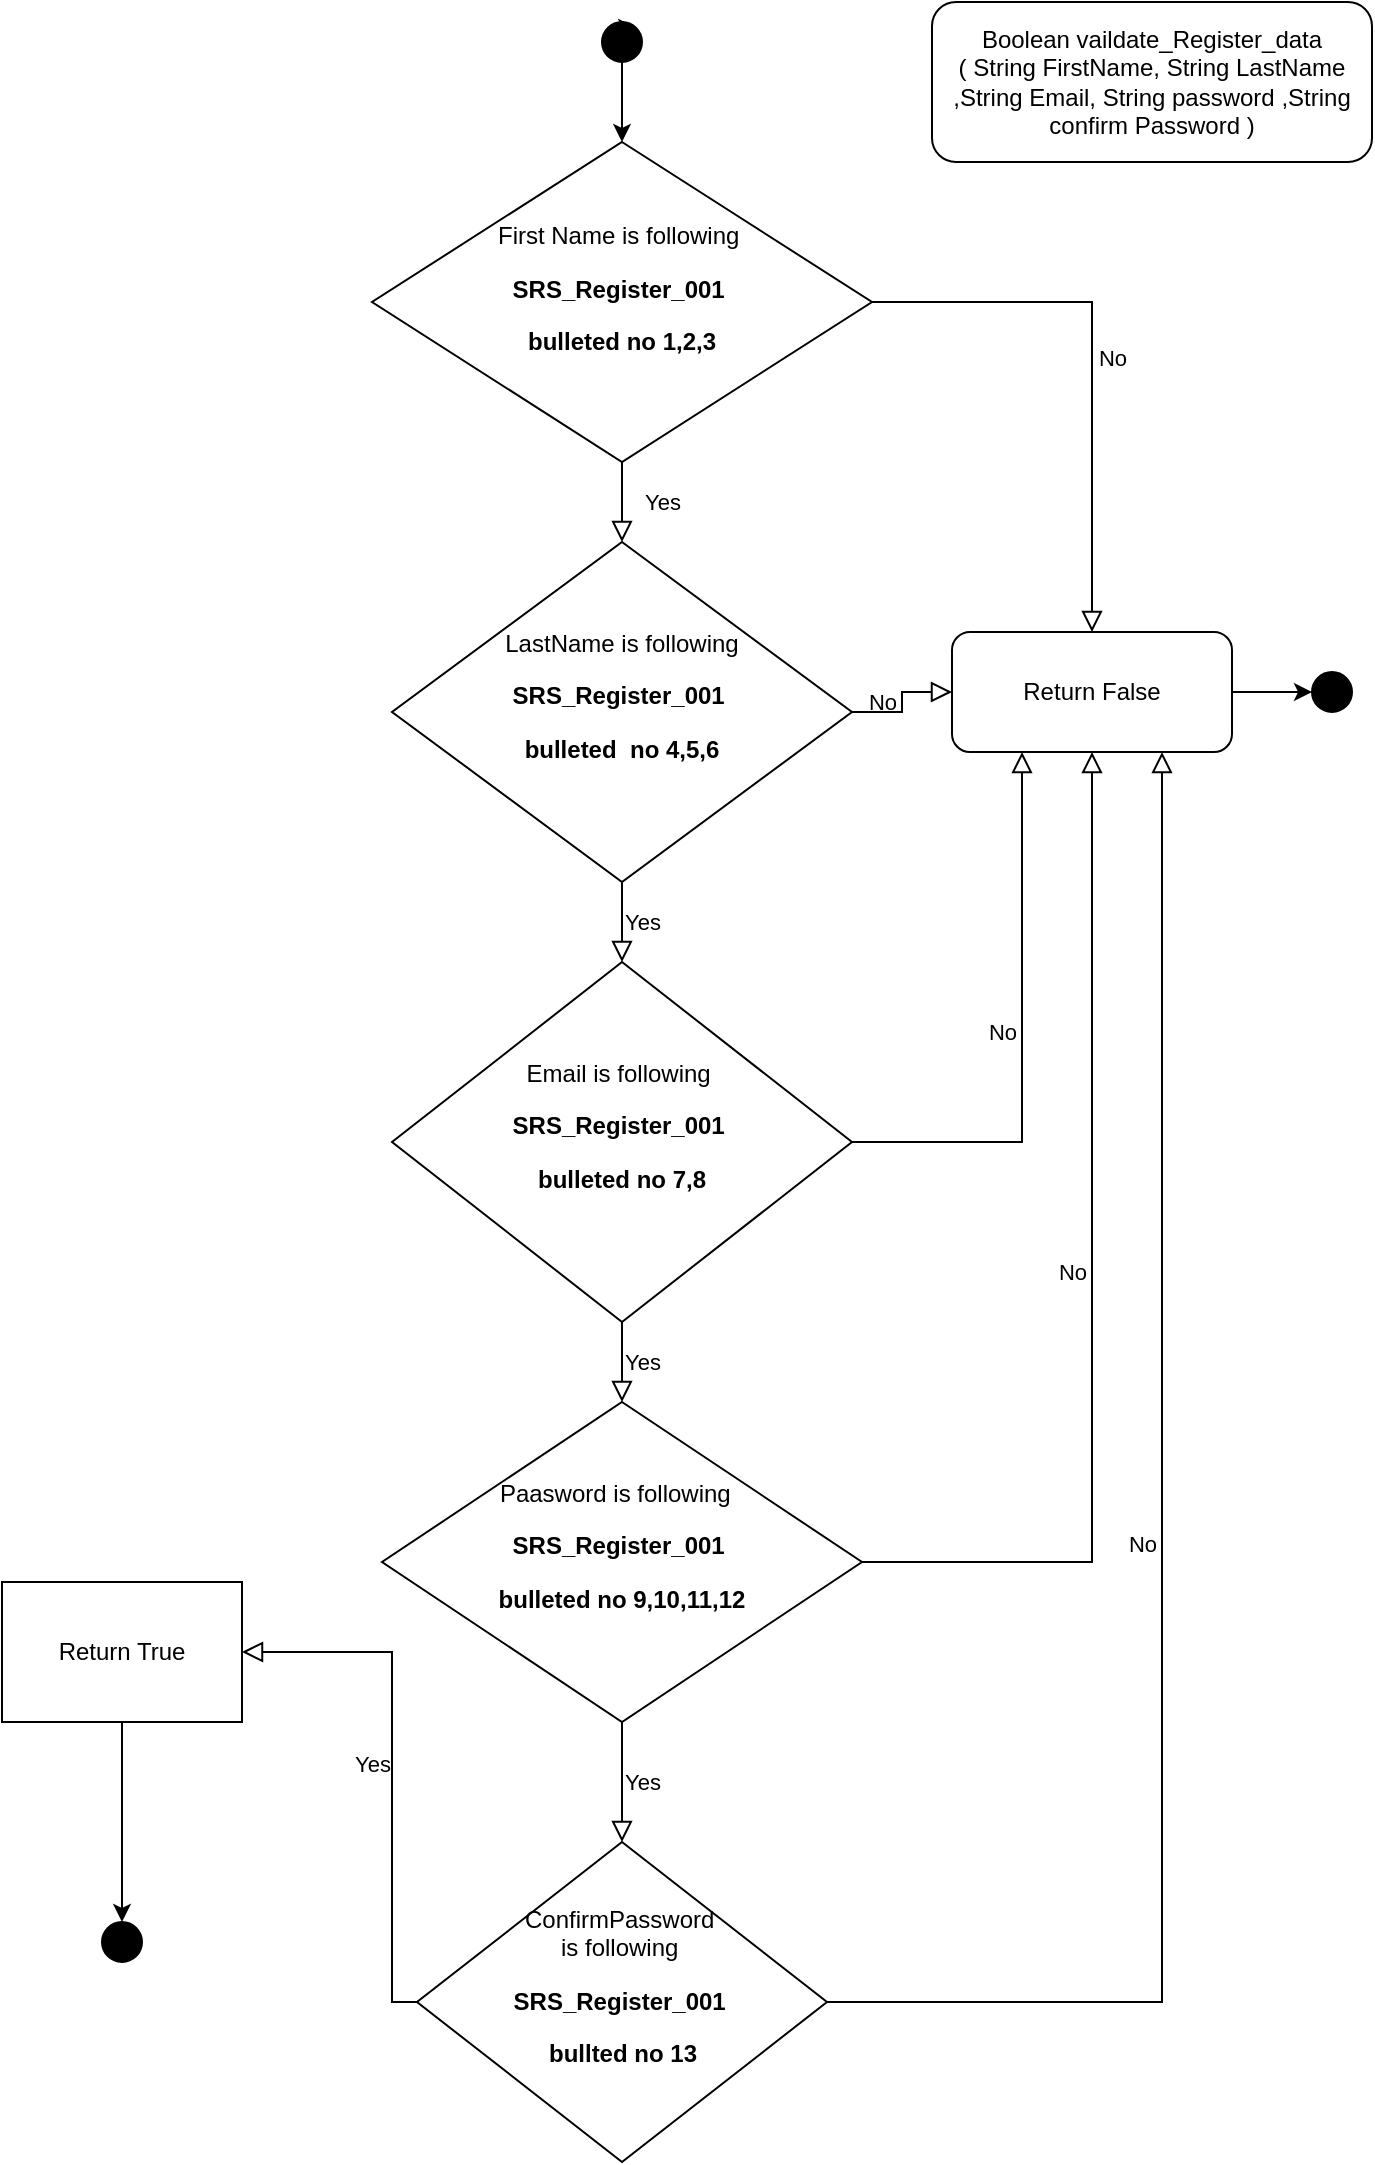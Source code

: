 <mxfile version="21.0.6" type="device"><diagram id="C5RBs43oDa-KdzZeNtuy" name="Page-1"><mxGraphModel dx="880" dy="452" grid="1" gridSize="10" guides="1" tooltips="1" connect="1" arrows="1" fold="1" page="1" pageScale="1" pageWidth="827" pageHeight="1169" math="0" shadow="0"><root><mxCell id="WIyWlLk6GJQsqaUBKTNV-0"/><mxCell id="WIyWlLk6GJQsqaUBKTNV-1" parent="WIyWlLk6GJQsqaUBKTNV-0"/><mxCell id="WIyWlLk6GJQsqaUBKTNV-4" value="Yes" style="rounded=0;html=1;jettySize=auto;orthogonalLoop=1;fontSize=11;endArrow=block;endFill=0;endSize=8;strokeWidth=1;shadow=0;labelBackgroundColor=none;edgeStyle=orthogonalEdgeStyle;" parent="WIyWlLk6GJQsqaUBKTNV-1" source="WIyWlLk6GJQsqaUBKTNV-6" target="WIyWlLk6GJQsqaUBKTNV-10" edge="1"><mxGeometry y="20" relative="1" as="geometry"><mxPoint as="offset"/></mxGeometry></mxCell><mxCell id="WIyWlLk6GJQsqaUBKTNV-5" value="No" style="edgeStyle=orthogonalEdgeStyle;rounded=0;html=1;jettySize=auto;orthogonalLoop=1;fontSize=11;endArrow=block;endFill=0;endSize=8;strokeWidth=1;shadow=0;labelBackgroundColor=none;" parent="WIyWlLk6GJQsqaUBKTNV-1" source="WIyWlLk6GJQsqaUBKTNV-6" target="WIyWlLk6GJQsqaUBKTNV-7" edge="1"><mxGeometry y="10" relative="1" as="geometry"><mxPoint as="offset"/></mxGeometry></mxCell><mxCell id="WIyWlLk6GJQsqaUBKTNV-6" value="&lt;br&gt;&lt;br&gt;First Name is following&amp;nbsp;&lt;br&gt;&lt;p class=&quot;MsoNormal&quot;&gt;&lt;b&gt;SRS_Register_001&amp;nbsp;&lt;/b&gt;&lt;/p&gt;&lt;p class=&quot;MsoNormal&quot;&gt;&lt;b&gt;bulleted no 1,2,3&lt;/b&gt;&lt;/p&gt;&lt;p class=&quot;MsoNormal&quot;&gt;&lt;b&gt;&lt;br&gt;&lt;/b&gt;&lt;/p&gt;" style="rhombus;whiteSpace=wrap;html=1;shadow=0;fontFamily=Helvetica;fontSize=12;align=center;strokeWidth=1;spacing=6;spacingTop=-4;" parent="WIyWlLk6GJQsqaUBKTNV-1" vertex="1"><mxGeometry x="260" y="110" width="250" height="160" as="geometry"/></mxCell><mxCell id="nmcJUiQuYYpAIFXJ-p_z-45" style="edgeStyle=orthogonalEdgeStyle;rounded=0;orthogonalLoop=1;jettySize=auto;html=1;entryX=0;entryY=0.5;entryDx=0;entryDy=0;entryPerimeter=0;" parent="WIyWlLk6GJQsqaUBKTNV-1" source="WIyWlLk6GJQsqaUBKTNV-7" target="nmcJUiQuYYpAIFXJ-p_z-43" edge="1"><mxGeometry relative="1" as="geometry"/></mxCell><mxCell id="WIyWlLk6GJQsqaUBKTNV-7" value="Return False" style="rounded=1;whiteSpace=wrap;html=1;fontSize=12;glass=0;strokeWidth=1;shadow=0;" parent="WIyWlLk6GJQsqaUBKTNV-1" vertex="1"><mxGeometry x="550" y="355" width="140" height="60" as="geometry"/></mxCell><mxCell id="WIyWlLk6GJQsqaUBKTNV-9" value="No" style="edgeStyle=orthogonalEdgeStyle;rounded=0;html=1;jettySize=auto;orthogonalLoop=1;fontSize=11;endArrow=block;endFill=0;endSize=8;strokeWidth=1;shadow=0;labelBackgroundColor=none;entryX=0;entryY=0.5;entryDx=0;entryDy=0;" parent="WIyWlLk6GJQsqaUBKTNV-1" source="WIyWlLk6GJQsqaUBKTNV-10" target="WIyWlLk6GJQsqaUBKTNV-7" edge="1"><mxGeometry y="10" relative="1" as="geometry"><mxPoint as="offset"/><mxPoint x="460" y="375" as="targetPoint"/></mxGeometry></mxCell><mxCell id="WIyWlLk6GJQsqaUBKTNV-10" value="&amp;nbsp;LastName is following&amp;nbsp;&lt;br style=&quot;border-color: var(--border-color);&quot;&gt;&lt;p style=&quot;border-color: var(--border-color);&quot; class=&quot;MsoNormal&quot;&gt;&lt;b style=&quot;border-color: var(--border-color);&quot;&gt;SRS_Register_001&amp;nbsp;&lt;/b&gt;&lt;/p&gt;&lt;p style=&quot;border-color: var(--border-color);&quot; class=&quot;MsoNormal&quot;&gt;&lt;b style=&quot;border-color: var(--border-color);&quot;&gt;bulleted&amp;nbsp; no 4,5,6&lt;/b&gt;&lt;/p&gt;" style="rhombus;whiteSpace=wrap;html=1;shadow=0;fontFamily=Helvetica;fontSize=12;align=center;strokeWidth=1;spacing=6;spacingTop=-4;" parent="WIyWlLk6GJQsqaUBKTNV-1" vertex="1"><mxGeometry x="270" y="310" width="230" height="170" as="geometry"/></mxCell><mxCell id="nmcJUiQuYYpAIFXJ-p_z-10" style="edgeStyle=orthogonalEdgeStyle;rounded=0;orthogonalLoop=1;jettySize=auto;html=1;exitX=0.5;exitY=1;exitDx=0;exitDy=0;exitPerimeter=0;entryX=0.5;entryY=0;entryDx=0;entryDy=0;" parent="WIyWlLk6GJQsqaUBKTNV-1" source="nmcJUiQuYYpAIFXJ-p_z-0" target="WIyWlLk6GJQsqaUBKTNV-6" edge="1"><mxGeometry relative="1" as="geometry"/></mxCell><mxCell id="nmcJUiQuYYpAIFXJ-p_z-0" value="" style="verticalLabelPosition=bottom;verticalAlign=top;html=1;shape=mxgraph.flowchart.on-page_reference;fillColor=#000000;" parent="WIyWlLk6GJQsqaUBKTNV-1" vertex="1"><mxGeometry x="375" y="50" width="20" height="20" as="geometry"/></mxCell><mxCell id="nmcJUiQuYYpAIFXJ-p_z-3" value="" style="verticalLabelPosition=bottom;verticalAlign=top;html=1;shape=mxgraph.flowchart.on-page_reference;fillColor=#000000;" parent="WIyWlLk6GJQsqaUBKTNV-1" vertex="1"><mxGeometry x="125" y="1000" width="20" height="20" as="geometry"/></mxCell><mxCell id="nmcJUiQuYYpAIFXJ-p_z-5" value="Boolean vaildate_Register_data&lt;br&gt;( String FirstName, String LastName ,String Email, String password ,String confirm Password )" style="rounded=1;whiteSpace=wrap;html=1;" parent="WIyWlLk6GJQsqaUBKTNV-1" vertex="1"><mxGeometry x="540" y="40" width="220" height="80" as="geometry"/></mxCell><mxCell id="nmcJUiQuYYpAIFXJ-p_z-13" value="&amp;nbsp;Email is following&amp;nbsp;&amp;nbsp;&lt;br style=&quot;border-color: var(--border-color);&quot;&gt;&lt;p style=&quot;border-color: var(--border-color);&quot; class=&quot;MsoNormal&quot;&gt;&lt;b style=&quot;border-color: var(--border-color);&quot;&gt;SRS_Register_001&amp;nbsp;&lt;/b&gt;&lt;/p&gt;&lt;p style=&quot;border-color: var(--border-color);&quot; class=&quot;MsoNormal&quot;&gt;&lt;b style=&quot;border-color: var(--border-color);&quot;&gt;bulleted no 7,8&lt;/b&gt;&lt;/p&gt;" style="rhombus;whiteSpace=wrap;html=1;shadow=0;fontFamily=Helvetica;fontSize=12;align=center;strokeWidth=1;spacing=6;spacingTop=-4;" parent="WIyWlLk6GJQsqaUBKTNV-1" vertex="1"><mxGeometry x="270" y="520" width="230" height="180" as="geometry"/></mxCell><mxCell id="nmcJUiQuYYpAIFXJ-p_z-14" value="Paasword is following&amp;nbsp;&amp;nbsp;&lt;br style=&quot;border-color: var(--border-color);&quot;&gt;&lt;p style=&quot;border-color: var(--border-color);&quot; class=&quot;MsoNormal&quot;&gt;&lt;b style=&quot;border-color: var(--border-color);&quot;&gt;SRS_Register_001&amp;nbsp;&lt;/b&gt;&lt;/p&gt;&lt;p style=&quot;border-color: var(--border-color);&quot; class=&quot;MsoNormal&quot;&gt;&lt;b style=&quot;border-color: var(--border-color);&quot;&gt;bulleted no 9,10,11,12&lt;/b&gt;&lt;/p&gt;" style="rhombus;whiteSpace=wrap;html=1;shadow=0;fontFamily=Helvetica;fontSize=12;align=center;strokeWidth=1;spacing=6;spacingTop=-4;" parent="WIyWlLk6GJQsqaUBKTNV-1" vertex="1"><mxGeometry x="265" y="740" width="240" height="160" as="geometry"/></mxCell><mxCell id="nmcJUiQuYYpAIFXJ-p_z-15" value="ConfirmPassword&amp;nbsp;&lt;br&gt;is following&amp;nbsp;&lt;br style=&quot;border-color: var(--border-color);&quot;&gt;&lt;p style=&quot;border-color: var(--border-color);&quot; class=&quot;MsoNormal&quot;&gt;&lt;b style=&quot;border-color: var(--border-color);&quot;&gt;SRS_Register_001&amp;nbsp;&lt;/b&gt;&lt;/p&gt;&lt;p style=&quot;border-color: var(--border-color);&quot; class=&quot;MsoNormal&quot;&gt;&lt;b style=&quot;border-color: var(--border-color);&quot;&gt;bullted no 13&lt;/b&gt;&lt;/p&gt;" style="rhombus;whiteSpace=wrap;html=1;shadow=0;fontFamily=Helvetica;fontSize=12;align=center;strokeWidth=1;spacing=6;spacingTop=-4;" parent="WIyWlLk6GJQsqaUBKTNV-1" vertex="1"><mxGeometry x="282.5" y="960" width="205" height="160" as="geometry"/></mxCell><mxCell id="nmcJUiQuYYpAIFXJ-p_z-16" style="edgeStyle=orthogonalEdgeStyle;rounded=0;orthogonalLoop=1;jettySize=auto;html=1;exitX=0.145;exitY=0.145;exitDx=0;exitDy=0;exitPerimeter=0;entryX=0.855;entryY=0.145;entryDx=0;entryDy=0;entryPerimeter=0;" parent="WIyWlLk6GJQsqaUBKTNV-1" source="nmcJUiQuYYpAIFXJ-p_z-0" target="nmcJUiQuYYpAIFXJ-p_z-0" edge="1"><mxGeometry relative="1" as="geometry"/></mxCell><mxCell id="nmcJUiQuYYpAIFXJ-p_z-19" value="Yes" style="edgeStyle=orthogonalEdgeStyle;rounded=0;html=1;jettySize=auto;orthogonalLoop=1;fontSize=11;endArrow=block;endFill=0;endSize=8;strokeWidth=1;shadow=0;labelBackgroundColor=none;exitX=0.5;exitY=1;exitDx=0;exitDy=0;entryX=0.5;entryY=0;entryDx=0;entryDy=0;" parent="WIyWlLk6GJQsqaUBKTNV-1" source="WIyWlLk6GJQsqaUBKTNV-10" target="nmcJUiQuYYpAIFXJ-p_z-13" edge="1"><mxGeometry y="10" relative="1" as="geometry"><mxPoint as="offset"/><mxPoint x="335" y="385" as="sourcePoint"/><mxPoint x="470" y="385" as="targetPoint"/></mxGeometry></mxCell><mxCell id="nmcJUiQuYYpAIFXJ-p_z-21" value="Yes&lt;br&gt;" style="edgeStyle=orthogonalEdgeStyle;rounded=0;html=1;jettySize=auto;orthogonalLoop=1;fontSize=11;endArrow=block;endFill=0;endSize=8;strokeWidth=1;shadow=0;labelBackgroundColor=none;exitX=0.5;exitY=1;exitDx=0;exitDy=0;" parent="WIyWlLk6GJQsqaUBKTNV-1" source="nmcJUiQuYYpAIFXJ-p_z-13" target="nmcJUiQuYYpAIFXJ-p_z-14" edge="1"><mxGeometry y="10" relative="1" as="geometry"><mxPoint as="offset"/><mxPoint x="247" y="670" as="sourcePoint"/><mxPoint x="247" y="730" as="targetPoint"/></mxGeometry></mxCell><mxCell id="nmcJUiQuYYpAIFXJ-p_z-25" value="No" style="edgeStyle=orthogonalEdgeStyle;rounded=0;html=1;jettySize=auto;orthogonalLoop=1;fontSize=11;endArrow=block;endFill=0;endSize=8;strokeWidth=1;shadow=0;labelBackgroundColor=none;entryX=0.25;entryY=1;entryDx=0;entryDy=0;exitX=1;exitY=0.5;exitDx=0;exitDy=0;" parent="WIyWlLk6GJQsqaUBKTNV-1" source="nmcJUiQuYYpAIFXJ-p_z-13" target="WIyWlLk6GJQsqaUBKTNV-7" edge="1"><mxGeometry y="10" relative="1" as="geometry"><mxPoint as="offset"/><mxPoint x="330" y="590" as="sourcePoint"/><mxPoint x="650" y="550" as="targetPoint"/></mxGeometry></mxCell><mxCell id="nmcJUiQuYYpAIFXJ-p_z-26" value="Yes&lt;br&gt;" style="edgeStyle=orthogonalEdgeStyle;rounded=0;html=1;jettySize=auto;orthogonalLoop=1;fontSize=11;endArrow=block;endFill=0;endSize=8;strokeWidth=1;shadow=0;labelBackgroundColor=none;exitX=0.5;exitY=1;exitDx=0;exitDy=0;entryX=0.5;entryY=0;entryDx=0;entryDy=0;" parent="WIyWlLk6GJQsqaUBKTNV-1" source="nmcJUiQuYYpAIFXJ-p_z-14" target="nmcJUiQuYYpAIFXJ-p_z-15" edge="1"><mxGeometry y="10" relative="1" as="geometry"><mxPoint as="offset"/><mxPoint x="440" y="750" as="sourcePoint"/><mxPoint x="257" y="740" as="targetPoint"/></mxGeometry></mxCell><mxCell id="nmcJUiQuYYpAIFXJ-p_z-27" value="No" style="edgeStyle=orthogonalEdgeStyle;rounded=0;html=1;jettySize=auto;orthogonalLoop=1;fontSize=11;endArrow=block;endFill=0;endSize=8;strokeWidth=1;shadow=0;labelBackgroundColor=none;entryX=0.5;entryY=1;entryDx=0;entryDy=0;exitX=1;exitY=0.5;exitDx=0;exitDy=0;" parent="WIyWlLk6GJQsqaUBKTNV-1" source="nmcJUiQuYYpAIFXJ-p_z-14" target="WIyWlLk6GJQsqaUBKTNV-7" edge="1"><mxGeometry y="10" relative="1" as="geometry"><mxPoint as="offset"/><mxPoint x="335" y="600" as="sourcePoint"/><mxPoint x="730" y="560" as="targetPoint"/><Array as="points"><mxPoint x="620" y="820"/></Array></mxGeometry></mxCell><mxCell id="nmcJUiQuYYpAIFXJ-p_z-28" value="No" style="edgeStyle=orthogonalEdgeStyle;rounded=0;html=1;jettySize=auto;orthogonalLoop=1;fontSize=11;endArrow=block;endFill=0;endSize=8;strokeWidth=1;shadow=0;labelBackgroundColor=none;entryX=0.75;entryY=1;entryDx=0;entryDy=0;" parent="WIyWlLk6GJQsqaUBKTNV-1" source="nmcJUiQuYYpAIFXJ-p_z-15" target="WIyWlLk6GJQsqaUBKTNV-7" edge="1"><mxGeometry y="10" relative="1" as="geometry"><mxPoint as="offset"/><mxPoint x="335" y="600" as="sourcePoint"/><mxPoint x="685" y="580" as="targetPoint"/></mxGeometry></mxCell><mxCell id="nmcJUiQuYYpAIFXJ-p_z-39" style="edgeStyle=orthogonalEdgeStyle;rounded=0;orthogonalLoop=1;jettySize=auto;html=1;" parent="WIyWlLk6GJQsqaUBKTNV-1" source="nmcJUiQuYYpAIFXJ-p_z-33" target="nmcJUiQuYYpAIFXJ-p_z-3" edge="1"><mxGeometry relative="1" as="geometry"><mxPoint x="185" y="940" as="targetPoint"/></mxGeometry></mxCell><mxCell id="nmcJUiQuYYpAIFXJ-p_z-33" value="Return True" style="rounded=0;whiteSpace=wrap;html=1;" parent="WIyWlLk6GJQsqaUBKTNV-1" vertex="1"><mxGeometry x="75" y="830" width="120" height="70" as="geometry"/></mxCell><mxCell id="nmcJUiQuYYpAIFXJ-p_z-36" value="Yes&lt;br&gt;" style="edgeStyle=orthogonalEdgeStyle;rounded=0;html=1;jettySize=auto;orthogonalLoop=1;fontSize=11;endArrow=block;endFill=0;endSize=8;strokeWidth=1;shadow=0;labelBackgroundColor=none;exitX=0;exitY=0.5;exitDx=0;exitDy=0;entryX=1;entryY=0.5;entryDx=0;entryDy=0;" parent="WIyWlLk6GJQsqaUBKTNV-1" source="nmcJUiQuYYpAIFXJ-p_z-15" target="nmcJUiQuYYpAIFXJ-p_z-33" edge="1"><mxGeometry y="10" relative="1" as="geometry"><mxPoint as="offset"/><mxPoint x="319" y="970" as="sourcePoint"/><mxPoint x="310" y="830" as="targetPoint"/><Array as="points"><mxPoint x="270" y="1040"/><mxPoint x="270" y="865"/></Array></mxGeometry></mxCell><mxCell id="nmcJUiQuYYpAIFXJ-p_z-43" value="" style="verticalLabelPosition=bottom;verticalAlign=top;html=1;shape=mxgraph.flowchart.on-page_reference;fillColor=#000000;" parent="WIyWlLk6GJQsqaUBKTNV-1" vertex="1"><mxGeometry x="730" y="375" width="20" height="20" as="geometry"/></mxCell></root></mxGraphModel></diagram></mxfile>